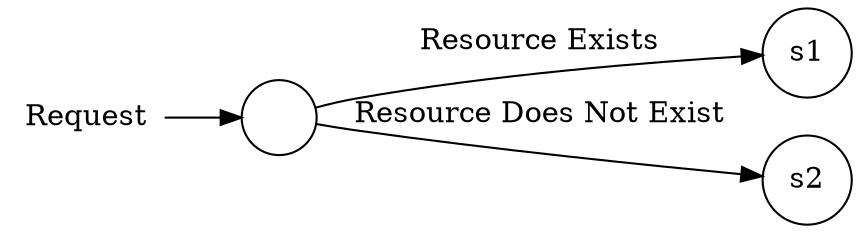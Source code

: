 digraph g {
	rankdir=LR;

	s0 [shape="circle" label=""];
	s1 [shape="circle" label="s1"];	
	s2 [shape="circle" label="s2"];
	
	s0 -> s1 [label="Resource Exists"];
	s0 -> s2 [label="Resource Does Not Exist"];

	__start0 [label="Request" shape="none" width="0" height="0"];
	__start0 -> s0;
}

//dot -Tsvg existent_nonexistent_resource.dot > existent_nonexistent_resource.png